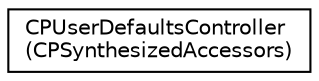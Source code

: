 digraph "Graphical Class Hierarchy"
{
  edge [fontname="Helvetica",fontsize="10",labelfontname="Helvetica",labelfontsize="10"];
  node [fontname="Helvetica",fontsize="10",shape=record];
  rankdir="LR";
  Node1 [label="CPUserDefaultsController\l(CPSynthesizedAccessors)",height=0.2,width=0.4,color="black", fillcolor="white", style="filled",URL="$category_c_p_user_defaults_controller_07_c_p_synthesized_accessors_08.html"];
}
